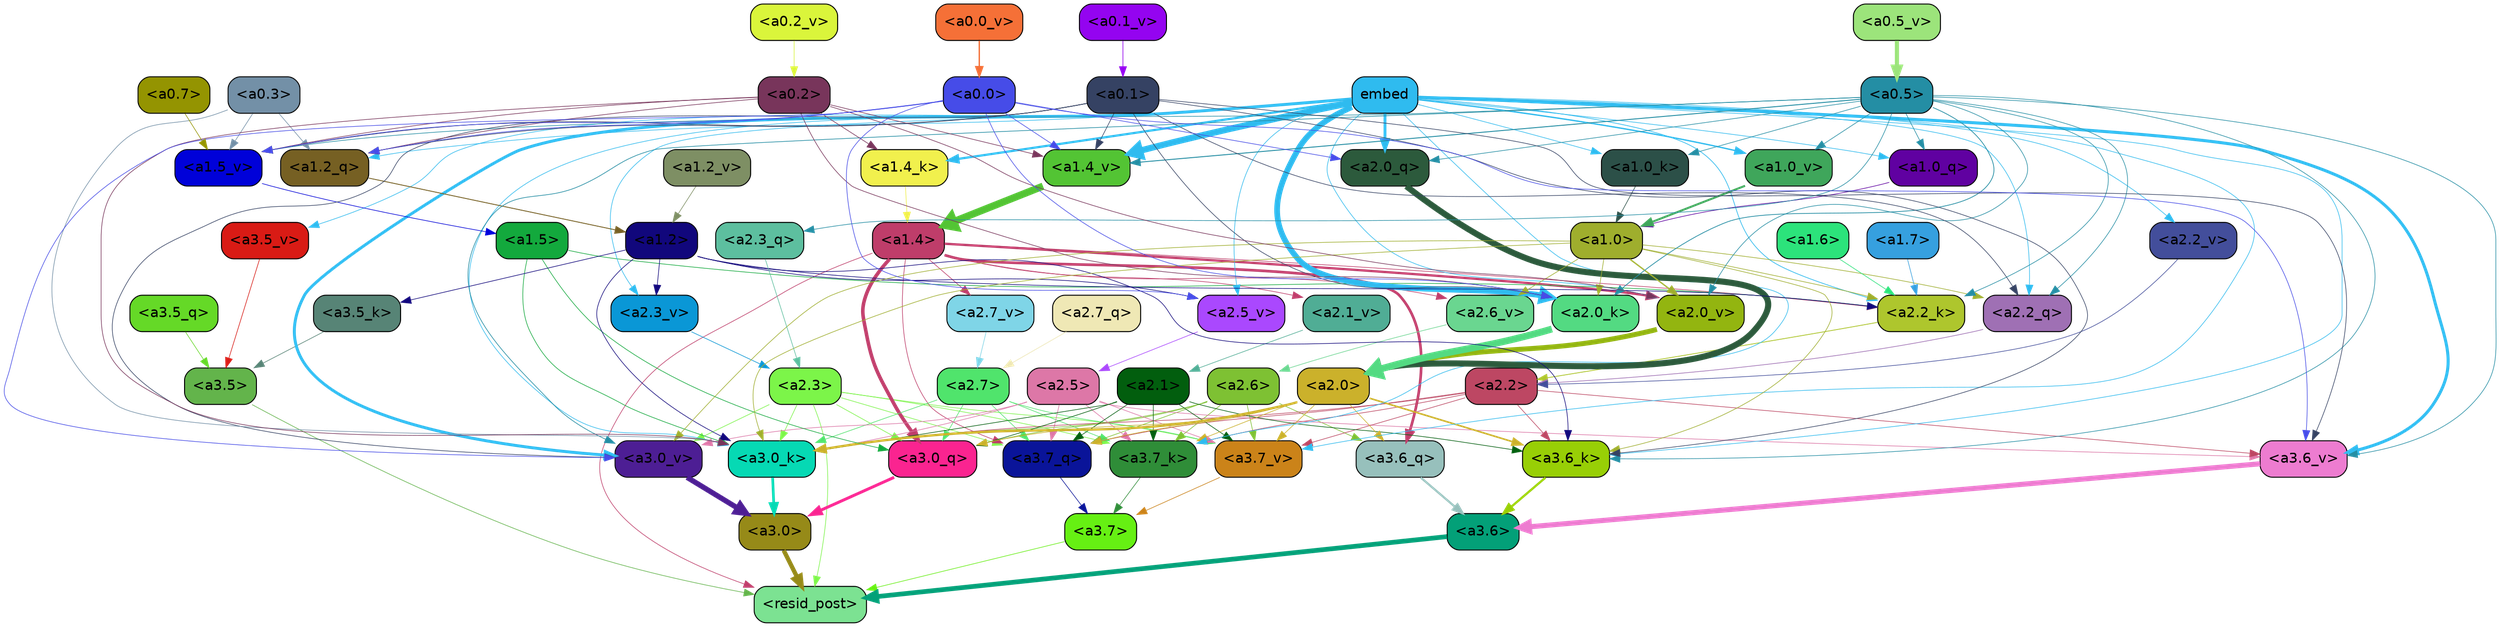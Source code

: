 strict digraph "" {
	graph [bgcolor=transparent,
		layout=dot,
		overlap=false,
		splines=true
	];
	"<a3.7>"	[color=black,
		fillcolor="#66f013",
		fontname=Helvetica,
		shape=box,
		style="filled, rounded"];
	"<resid_post>"	[color=black,
		fillcolor="#7ce292",
		fontname=Helvetica,
		shape=box,
		style="filled, rounded"];
	"<a3.7>" -> "<resid_post>"	[color="#66f013",
		penwidth=0.6];
	"<a3.6>"	[color=black,
		fillcolor="#03a078",
		fontname=Helvetica,
		shape=box,
		style="filled, rounded"];
	"<a3.6>" -> "<resid_post>"	[color="#03a078",
		penwidth=4.6696330308914185];
	"<a3.5>"	[color=black,
		fillcolor="#63b44b",
		fontname=Helvetica,
		shape=box,
		style="filled, rounded"];
	"<a3.5>" -> "<resid_post>"	[color="#63b44b",
		penwidth=0.6];
	"<a3.0>"	[color=black,
		fillcolor="#968a18",
		fontname=Helvetica,
		shape=box,
		style="filled, rounded"];
	"<a3.0>" -> "<resid_post>"	[color="#968a18",
		penwidth=4.282557368278503];
	"<a2.3>"	[color=black,
		fillcolor="#7cf549",
		fontname=Helvetica,
		shape=box,
		style="filled, rounded"];
	"<a2.3>" -> "<resid_post>"	[color="#7cf549",
		penwidth=0.6];
	"<a3.7_q>"	[color=black,
		fillcolor="#0a1499",
		fontname=Helvetica,
		shape=box,
		style="filled, rounded"];
	"<a2.3>" -> "<a3.7_q>"	[color="#7cf549",
		penwidth=0.6];
	"<a3.0_q>"	[color=black,
		fillcolor="#fa2490",
		fontname=Helvetica,
		shape=box,
		style="filled, rounded"];
	"<a2.3>" -> "<a3.0_q>"	[color="#7cf549",
		penwidth=0.6];
	"<a3.7_k>"	[color=black,
		fillcolor="#2f8d38",
		fontname=Helvetica,
		shape=box,
		style="filled, rounded"];
	"<a2.3>" -> "<a3.7_k>"	[color="#7cf549",
		penwidth=0.6];
	"<a3.0_k>"	[color=black,
		fillcolor="#06d9b4",
		fontname=Helvetica,
		shape=box,
		style="filled, rounded"];
	"<a2.3>" -> "<a3.0_k>"	[color="#7cf549",
		penwidth=0.6];
	"<a3.7_v>"	[color=black,
		fillcolor="#cb8319",
		fontname=Helvetica,
		shape=box,
		style="filled, rounded"];
	"<a2.3>" -> "<a3.7_v>"	[color="#7cf549",
		penwidth=0.6];
	"<a3.0_v>"	[color=black,
		fillcolor="#4d1e94",
		fontname=Helvetica,
		shape=box,
		style="filled, rounded"];
	"<a2.3>" -> "<a3.0_v>"	[color="#7cf549",
		penwidth=0.6];
	"<a1.4>"	[color=black,
		fillcolor="#bf3d6a",
		fontname=Helvetica,
		shape=box,
		style="filled, rounded"];
	"<a1.4>" -> "<resid_post>"	[color="#bf3d6a",
		penwidth=0.6];
	"<a1.4>" -> "<a3.7_q>"	[color="#bf3d6a",
		penwidth=0.6];
	"<a3.6_q>"	[color=black,
		fillcolor="#97c0bc",
		fontname=Helvetica,
		shape=box,
		style="filled, rounded"];
	"<a1.4>" -> "<a3.6_q>"	[color="#bf3d6a",
		penwidth=2.6073555648326874];
	"<a1.4>" -> "<a3.0_q>"	[color="#bf3d6a",
		penwidth=3.4971605762839317];
	"<a2.2_k>"	[color=black,
		fillcolor="#aec62d",
		fontname=Helvetica,
		shape=box,
		style="filled, rounded"];
	"<a1.4>" -> "<a2.2_k>"	[color="#bf3d6a",
		penwidth=0.6];
	"<a2.7_v>"	[color=black,
		fillcolor="#7fd5e7",
		fontname=Helvetica,
		shape=box,
		style="filled, rounded"];
	"<a1.4>" -> "<a2.7_v>"	[color="#bf3d6a",
		penwidth=0.6];
	"<a2.6_v>"	[color=black,
		fillcolor="#6ad690",
		fontname=Helvetica,
		shape=box,
		style="filled, rounded"];
	"<a1.4>" -> "<a2.6_v>"	[color="#bf3d6a",
		penwidth=0.6];
	"<a2.1_v>"	[color=black,
		fillcolor="#50ad95",
		fontname=Helvetica,
		shape=box,
		style="filled, rounded"];
	"<a1.4>" -> "<a2.1_v>"	[color="#bf3d6a",
		penwidth=0.6];
	"<a2.0_v>"	[color=black,
		fillcolor="#93b510",
		fontname=Helvetica,
		shape=box,
		style="filled, rounded"];
	"<a1.4>" -> "<a2.0_v>"	[color="#bf3d6a",
		penwidth=2.268670678138733];
	"<a3.7_q>" -> "<a3.7>"	[color="#0a1499",
		penwidth=0.6];
	"<a3.6_q>" -> "<a3.6>"	[color="#97c0bc",
		penwidth=2.03758105635643];
	"<a3.5_q>"	[color=black,
		fillcolor="#65d927",
		fontname=Helvetica,
		shape=box,
		style="filled, rounded"];
	"<a3.5_q>" -> "<a3.5>"	[color="#65d927",
		penwidth=0.6];
	"<a3.0_q>" -> "<a3.0>"	[color="#fa2490",
		penwidth=2.8638100624084473];
	"<a3.7_k>" -> "<a3.7>"	[color="#2f8d38",
		penwidth=0.6];
	"<a3.6_k>"	[color=black,
		fillcolor="#98cf06",
		fontname=Helvetica,
		shape=box,
		style="filled, rounded"];
	"<a3.6_k>" -> "<a3.6>"	[color="#98cf06",
		penwidth=2.174198240041733];
	"<a3.5_k>"	[color=black,
		fillcolor="#578476",
		fontname=Helvetica,
		shape=box,
		style="filled, rounded"];
	"<a3.5_k>" -> "<a3.5>"	[color="#578476",
		penwidth=0.6];
	"<a3.0_k>" -> "<a3.0>"	[color="#06d9b4",
		penwidth=2.6274144649505615];
	"<a3.7_v>" -> "<a3.7>"	[color="#cb8319",
		penwidth=0.6];
	"<a3.6_v>"	[color=black,
		fillcolor="#ed7cd0",
		fontname=Helvetica,
		shape=box,
		style="filled, rounded"];
	"<a3.6_v>" -> "<a3.6>"	[color="#ed7cd0",
		penwidth=5.002329230308533];
	"<a3.5_v>"	[color=black,
		fillcolor="#d91b15",
		fontname=Helvetica,
		shape=box,
		style="filled, rounded"];
	"<a3.5_v>" -> "<a3.5>"	[color="#d91b15",
		penwidth=0.6];
	"<a3.0_v>" -> "<a3.0>"	[color="#4d1e94",
		penwidth=5.188832879066467];
	"<a2.7>"	[color=black,
		fillcolor="#50e46c",
		fontname=Helvetica,
		shape=box,
		style="filled, rounded"];
	"<a2.7>" -> "<a3.7_q>"	[color="#50e46c",
		penwidth=0.6];
	"<a2.7>" -> "<a3.0_q>"	[color="#50e46c",
		penwidth=0.6];
	"<a2.7>" -> "<a3.7_k>"	[color="#50e46c",
		penwidth=0.6];
	"<a2.7>" -> "<a3.0_k>"	[color="#50e46c",
		penwidth=0.6];
	"<a2.7>" -> "<a3.7_v>"	[color="#50e46c",
		penwidth=0.6];
	"<a2.6>"	[color=black,
		fillcolor="#7ec133",
		fontname=Helvetica,
		shape=box,
		style="filled, rounded"];
	"<a2.6>" -> "<a3.7_q>"	[color="#7ec133",
		penwidth=0.6];
	"<a2.6>" -> "<a3.6_q>"	[color="#7ec133",
		penwidth=0.6];
	"<a2.6>" -> "<a3.0_q>"	[color="#7ec133",
		penwidth=0.6];
	"<a2.6>" -> "<a3.7_k>"	[color="#7ec133",
		penwidth=0.6];
	"<a2.6>" -> "<a3.0_k>"	[color="#7ec133",
		penwidth=0.6];
	"<a2.6>" -> "<a3.7_v>"	[color="#7ec133",
		penwidth=0.6];
	"<a2.5>"	[color=black,
		fillcolor="#dd77a7",
		fontname=Helvetica,
		shape=box,
		style="filled, rounded"];
	"<a2.5>" -> "<a3.7_q>"	[color="#dd77a7",
		penwidth=0.6];
	"<a2.5>" -> "<a3.7_k>"	[color="#dd77a7",
		penwidth=0.6];
	"<a2.5>" -> "<a3.0_k>"	[color="#dd77a7",
		penwidth=0.6];
	"<a2.5>" -> "<a3.7_v>"	[color="#dd77a7",
		penwidth=0.6];
	"<a2.5>" -> "<a3.6_v>"	[color="#dd77a7",
		penwidth=0.6];
	"<a2.5>" -> "<a3.0_v>"	[color="#dd77a7",
		penwidth=0.6];
	"<a2.2>"	[color=black,
		fillcolor="#bd4763",
		fontname=Helvetica,
		shape=box,
		style="filled, rounded"];
	"<a2.2>" -> "<a3.7_q>"	[color="#bd4763",
		penwidth=0.6];
	"<a2.2>" -> "<a3.7_k>"	[color="#bd4763",
		penwidth=0.6];
	"<a2.2>" -> "<a3.6_k>"	[color="#bd4763",
		penwidth=0.6];
	"<a2.2>" -> "<a3.0_k>"	[color="#bd4763",
		penwidth=0.6];
	"<a2.2>" -> "<a3.7_v>"	[color="#bd4763",
		penwidth=0.6];
	"<a2.2>" -> "<a3.6_v>"	[color="#bd4763",
		penwidth=0.6];
	"<a2.1>"	[color=black,
		fillcolor="#025e0e",
		fontname=Helvetica,
		shape=box,
		style="filled, rounded"];
	"<a2.1>" -> "<a3.7_q>"	[color="#025e0e",
		penwidth=0.6];
	"<a2.1>" -> "<a3.0_q>"	[color="#025e0e",
		penwidth=0.6];
	"<a2.1>" -> "<a3.7_k>"	[color="#025e0e",
		penwidth=0.6];
	"<a2.1>" -> "<a3.6_k>"	[color="#025e0e",
		penwidth=0.6];
	"<a2.1>" -> "<a3.0_k>"	[color="#025e0e",
		penwidth=0.6];
	"<a2.1>" -> "<a3.7_v>"	[color="#025e0e",
		penwidth=0.6];
	"<a2.0>"	[color=black,
		fillcolor="#cbb12b",
		fontname=Helvetica,
		shape=box,
		style="filled, rounded"];
	"<a2.0>" -> "<a3.7_q>"	[color="#cbb12b",
		penwidth=0.6];
	"<a2.0>" -> "<a3.6_q>"	[color="#cbb12b",
		penwidth=0.6];
	"<a2.0>" -> "<a3.0_q>"	[color="#cbb12b",
		penwidth=0.6];
	"<a2.0>" -> "<a3.7_k>"	[color="#cbb12b",
		penwidth=0.6];
	"<a2.0>" -> "<a3.6_k>"	[color="#cbb12b",
		penwidth=1.5568191409111023];
	"<a2.0>" -> "<a3.0_k>"	[color="#cbb12b",
		penwidth=2.270527422428131];
	"<a2.0>" -> "<a3.7_v>"	[color="#cbb12b",
		penwidth=0.6];
	"<a1.5>"	[color=black,
		fillcolor="#13a93d",
		fontname=Helvetica,
		shape=box,
		style="filled, rounded"];
	"<a1.5>" -> "<a3.0_q>"	[color="#13a93d",
		penwidth=0.6];
	"<a1.5>" -> "<a3.0_k>"	[color="#13a93d",
		penwidth=0.6];
	"<a1.5>" -> "<a2.2_k>"	[color="#13a93d",
		penwidth=0.6];
	embed	[color=black,
		fillcolor="#2fbbef",
		fontname=Helvetica,
		shape=box,
		style="filled, rounded"];
	embed -> "<a3.7_k>"	[color="#2fbbef",
		penwidth=0.6];
	embed -> "<a3.6_k>"	[color="#2fbbef",
		penwidth=0.6];
	embed -> "<a3.0_k>"	[color="#2fbbef",
		penwidth=0.6];
	embed -> "<a3.7_v>"	[color="#2fbbef",
		penwidth=0.6];
	embed -> "<a3.6_v>"	[color="#2fbbef",
		penwidth=2.9588699340820312];
	embed -> "<a3.5_v>"	[color="#2fbbef",
		penwidth=0.6];
	embed -> "<a3.0_v>"	[color="#2fbbef",
		penwidth=2.8686431646347046];
	"<a2.2_q>"	[color=black,
		fillcolor="#9f70b4",
		fontname=Helvetica,
		shape=box,
		style="filled, rounded"];
	embed -> "<a2.2_q>"	[color="#2fbbef",
		penwidth=0.6];
	"<a2.0_q>"	[color=black,
		fillcolor="#2c5a3c",
		fontname=Helvetica,
		shape=box,
		style="filled, rounded"];
	embed -> "<a2.0_q>"	[color="#2fbbef",
		penwidth=2.7617180347442627];
	embed -> "<a2.2_k>"	[color="#2fbbef",
		penwidth=0.67606520652771];
	"<a2.0_k>"	[color=black,
		fillcolor="#53da82",
		fontname=Helvetica,
		shape=box,
		style="filled, rounded"];
	embed -> "<a2.0_k>"	[color="#2fbbef",
		penwidth=5.615107178688049];
	"<a2.5_v>"	[color=black,
		fillcolor="#aa48fe",
		fontname=Helvetica,
		shape=box,
		style="filled, rounded"];
	embed -> "<a2.5_v>"	[color="#2fbbef",
		penwidth=0.6];
	"<a2.3_v>"	[color=black,
		fillcolor="#0a97d6",
		fontname=Helvetica,
		shape=box,
		style="filled, rounded"];
	embed -> "<a2.3_v>"	[color="#2fbbef",
		penwidth=0.6];
	"<a2.2_v>"	[color=black,
		fillcolor="#434e9b",
		fontname=Helvetica,
		shape=box,
		style="filled, rounded"];
	embed -> "<a2.2_v>"	[color="#2fbbef",
		penwidth=0.6];
	embed -> "<a2.0_v>"	[color="#2fbbef",
		penwidth=0.6];
	"<a1.2_q>"	[color=black,
		fillcolor="#766023",
		fontname=Helvetica,
		shape=box,
		style="filled, rounded"];
	embed -> "<a1.2_q>"	[color="#2fbbef",
		penwidth=0.6];
	"<a1.0_q>"	[color=black,
		fillcolor="#6001a1",
		fontname=Helvetica,
		shape=box,
		style="filled, rounded"];
	embed -> "<a1.0_q>"	[color="#2fbbef",
		penwidth=0.6];
	"<a1.4_k>"	[color=black,
		fillcolor="#f1f04d",
		fontname=Helvetica,
		shape=box,
		style="filled, rounded"];
	embed -> "<a1.4_k>"	[color="#2fbbef",
		penwidth=2.1468217372894287];
	"<a1.0_k>"	[color=black,
		fillcolor="#2c5048",
		fontname=Helvetica,
		shape=box,
		style="filled, rounded"];
	embed -> "<a1.0_k>"	[color="#2fbbef",
		penwidth=0.6];
	"<a1.4_v>"	[color=black,
		fillcolor="#53c434",
		fontname=Helvetica,
		shape=box,
		style="filled, rounded"];
	embed -> "<a1.4_v>"	[color="#2fbbef",
		penwidth=6.189999580383301];
	"<a1.0_v>"	[color=black,
		fillcolor="#3fa65b",
		fontname=Helvetica,
		shape=box,
		style="filled, rounded"];
	embed -> "<a1.0_v>"	[color="#2fbbef",
		penwidth=1.3123979568481445];
	"<a1.2>"	[color=black,
		fillcolor="#11077c",
		fontname=Helvetica,
		shape=box,
		style="filled, rounded"];
	"<a1.2>" -> "<a3.6_k>"	[color="#11077c",
		penwidth=0.6];
	"<a1.2>" -> "<a3.5_k>"	[color="#11077c",
		penwidth=0.6];
	"<a1.2>" -> "<a3.0_k>"	[color="#11077c",
		penwidth=0.6];
	"<a1.2>" -> "<a2.2_k>"	[color="#11077c",
		penwidth=0.6];
	"<a1.2>" -> "<a2.5_v>"	[color="#11077c",
		penwidth=0.6];
	"<a1.2>" -> "<a2.3_v>"	[color="#11077c",
		penwidth=0.6];
	"<a1.0>"	[color=black,
		fillcolor="#9fae2d",
		fontname=Helvetica,
		shape=box,
		style="filled, rounded"];
	"<a1.0>" -> "<a3.6_k>"	[color="#9fae2d",
		penwidth=0.6];
	"<a1.0>" -> "<a3.0_k>"	[color="#9fae2d",
		penwidth=0.6];
	"<a1.0>" -> "<a3.0_v>"	[color="#9fae2d",
		penwidth=0.6];
	"<a1.0>" -> "<a2.2_q>"	[color="#9fae2d",
		penwidth=0.6];
	"<a1.0>" -> "<a2.2_k>"	[color="#9fae2d",
		penwidth=0.6];
	"<a1.0>" -> "<a2.0_k>"	[color="#9fae2d",
		penwidth=0.6];
	"<a1.0>" -> "<a2.6_v>"	[color="#9fae2d",
		penwidth=0.6];
	"<a1.0>" -> "<a2.0_v>"	[color="#9fae2d",
		penwidth=1.27996826171875];
	"<a0.5>"	[color=black,
		fillcolor="#248ea4",
		fontname=Helvetica,
		shape=box,
		style="filled, rounded"];
	"<a0.5>" -> "<a3.6_k>"	[color="#248ea4",
		penwidth=0.6];
	"<a0.5>" -> "<a3.6_v>"	[color="#248ea4",
		penwidth=0.6];
	"<a0.5>" -> "<a3.0_v>"	[color="#248ea4",
		penwidth=0.6421224474906921];
	"<a2.3_q>"	[color=black,
		fillcolor="#5dbf9f",
		fontname=Helvetica,
		shape=box,
		style="filled, rounded"];
	"<a0.5>" -> "<a2.3_q>"	[color="#248ea4",
		penwidth=0.6];
	"<a0.5>" -> "<a2.2_q>"	[color="#248ea4",
		penwidth=0.6];
	"<a0.5>" -> "<a2.0_q>"	[color="#248ea4",
		penwidth=0.6];
	"<a0.5>" -> "<a2.2_k>"	[color="#248ea4",
		penwidth=0.6];
	"<a0.5>" -> "<a2.0_k>"	[color="#248ea4",
		penwidth=0.7151575088500977];
	"<a0.5>" -> "<a2.0_v>"	[color="#248ea4",
		penwidth=0.6];
	"<a0.5>" -> "<a1.0_q>"	[color="#248ea4",
		penwidth=0.6];
	"<a0.5>" -> "<a1.0_k>"	[color="#248ea4",
		penwidth=0.6];
	"<a1.5_v>"	[color=black,
		fillcolor="#0001d9",
		fontname=Helvetica,
		shape=box,
		style="filled, rounded"];
	"<a0.5>" -> "<a1.5_v>"	[color="#248ea4",
		penwidth=0.6];
	"<a0.5>" -> "<a1.4_v>"	[color="#248ea4",
		penwidth=0.8927993774414062];
	"<a0.5>" -> "<a1.0_v>"	[color="#248ea4",
		penwidth=0.6];
	"<a0.1>"	[color=black,
		fillcolor="#354263",
		fontname=Helvetica,
		shape=box,
		style="filled, rounded"];
	"<a0.1>" -> "<a3.6_k>"	[color="#354263",
		penwidth=0.6];
	"<a0.1>" -> "<a3.6_v>"	[color="#354263",
		penwidth=0.6];
	"<a0.1>" -> "<a3.0_v>"	[color="#354263",
		penwidth=0.6];
	"<a0.1>" -> "<a2.2_q>"	[color="#354263",
		penwidth=0.6];
	"<a0.1>" -> "<a2.0_k>"	[color="#354263",
		penwidth=0.6];
	"<a0.1>" -> "<a1.2_q>"	[color="#354263",
		penwidth=0.6];
	"<a0.1>" -> "<a1.5_v>"	[color="#354263",
		penwidth=0.6];
	"<a0.1>" -> "<a1.4_v>"	[color="#354263",
		penwidth=0.6];
	"<a0.3>"	[color=black,
		fillcolor="#7390a7",
		fontname=Helvetica,
		shape=box,
		style="filled, rounded"];
	"<a0.3>" -> "<a3.0_k>"	[color="#7390a7",
		penwidth=0.6];
	"<a0.3>" -> "<a1.2_q>"	[color="#7390a7",
		penwidth=0.6];
	"<a0.3>" -> "<a1.5_v>"	[color="#7390a7",
		penwidth=0.6];
	"<a0.2>"	[color=black,
		fillcolor="#78355b",
		fontname=Helvetica,
		shape=box,
		style="filled, rounded"];
	"<a0.2>" -> "<a3.0_k>"	[color="#78355b",
		penwidth=0.6];
	"<a0.2>" -> "<a2.0_k>"	[color="#78355b",
		penwidth=0.6];
	"<a0.2>" -> "<a2.0_v>"	[color="#78355b",
		penwidth=0.6];
	"<a0.2>" -> "<a1.2_q>"	[color="#78355b",
		penwidth=0.6];
	"<a0.2>" -> "<a1.4_k>"	[color="#78355b",
		penwidth=0.6];
	"<a0.2>" -> "<a1.5_v>"	[color="#78355b",
		penwidth=0.6];
	"<a0.2>" -> "<a1.4_v>"	[color="#78355b",
		penwidth=0.6];
	"<a0.0>"	[color=black,
		fillcolor="#464ce8",
		fontname=Helvetica,
		shape=box,
		style="filled, rounded"];
	"<a0.0>" -> "<a3.6_v>"	[color="#464ce8",
		penwidth=0.6];
	"<a0.0>" -> "<a3.0_v>"	[color="#464ce8",
		penwidth=0.6];
	"<a0.0>" -> "<a2.0_q>"	[color="#464ce8",
		penwidth=0.6];
	"<a0.0>" -> "<a2.0_k>"	[color="#464ce8",
		penwidth=0.6];
	"<a0.0>" -> "<a2.5_v>"	[color="#464ce8",
		penwidth=0.6];
	"<a0.0>" -> "<a1.2_q>"	[color="#464ce8",
		penwidth=0.6];
	"<a0.0>" -> "<a1.5_v>"	[color="#464ce8",
		penwidth=0.6];
	"<a0.0>" -> "<a1.4_v>"	[color="#464ce8",
		penwidth=0.6];
	"<a2.7_q>"	[color=black,
		fillcolor="#efe8b5",
		fontname=Helvetica,
		shape=box,
		style="filled, rounded"];
	"<a2.7_q>" -> "<a2.7>"	[color="#efe8b5",
		penwidth=0.6];
	"<a2.3_q>" -> "<a2.3>"	[color="#5dbf9f",
		penwidth=0.6];
	"<a2.2_q>" -> "<a2.2>"	[color="#9f70b4",
		penwidth=0.6340763568878174];
	"<a2.0_q>" -> "<a2.0>"	[color="#2c5a3c",
		penwidth=6.0160088539123535];
	"<a2.2_k>" -> "<a2.2>"	[color="#aec62d",
		penwidth=0.7764816284179688];
	"<a2.0_k>" -> "<a2.0>"	[color="#53da82",
		penwidth=6.773025274276733];
	"<a2.7_v>" -> "<a2.7>"	[color="#7fd5e7",
		penwidth=0.6];
	"<a2.6_v>" -> "<a2.6>"	[color="#6ad690",
		penwidth=0.6];
	"<a2.5_v>" -> "<a2.5>"	[color="#aa48fe",
		penwidth=0.6];
	"<a2.3_v>" -> "<a2.3>"	[color="#0a97d6",
		penwidth=0.6];
	"<a2.2_v>" -> "<a2.2>"	[color="#434e9b",
		penwidth=0.6];
	"<a2.1_v>" -> "<a2.1>"	[color="#50ad95",
		penwidth=0.6];
	"<a2.0_v>" -> "<a2.0>"	[color="#93b510",
		penwidth=4.906715989112854];
	"<a1.7>"	[color=black,
		fillcolor="#36a0df",
		fontname=Helvetica,
		shape=box,
		style="filled, rounded"];
	"<a1.7>" -> "<a2.2_k>"	[color="#36a0df",
		penwidth=0.6];
	"<a1.6>"	[color=black,
		fillcolor="#2ce37b",
		fontname=Helvetica,
		shape=box,
		style="filled, rounded"];
	"<a1.6>" -> "<a2.2_k>"	[color="#2ce37b",
		penwidth=0.6];
	"<a1.2_q>" -> "<a1.2>"	[color="#766023",
		penwidth=0.836545467376709];
	"<a1.0_q>" -> "<a1.0>"	[color="#6001a1",
		penwidth=0.6];
	"<a1.4_k>" -> "<a1.4>"	[color="#f1f04d",
		penwidth=0.6];
	"<a1.0_k>" -> "<a1.0>"	[color="#2c5048",
		penwidth=0.6];
	"<a1.5_v>" -> "<a1.5>"	[color="#0001d9",
		penwidth=0.6];
	"<a1.4_v>" -> "<a1.4>"	[color="#53c434",
		penwidth=7.093163728713989];
	"<a1.2_v>"	[color=black,
		fillcolor="#7e8f64",
		fontname=Helvetica,
		shape=box,
		style="filled, rounded"];
	"<a1.2_v>" -> "<a1.2>"	[color="#7e8f64",
		penwidth=0.6];
	"<a1.0_v>" -> "<a1.0>"	[color="#3fa65b",
		penwidth=1.9666723012924194];
	"<a0.7>"	[color=black,
		fillcolor="#949401",
		fontname=Helvetica,
		shape=box,
		style="filled, rounded"];
	"<a0.7>" -> "<a1.5_v>"	[color="#949401",
		penwidth=0.6];
	"<a0.5_v>"	[color=black,
		fillcolor="#9ce47b",
		fontname=Helvetica,
		shape=box,
		style="filled, rounded"];
	"<a0.5_v>" -> "<a0.5>"	[color="#9ce47b",
		penwidth=4.062177300453186];
	"<a0.2_v>"	[color=black,
		fillcolor="#daf53b",
		fontname=Helvetica,
		shape=box,
		style="filled, rounded"];
	"<a0.2_v>" -> "<a0.2>"	[color="#daf53b",
		penwidth=0.6];
	"<a0.1_v>"	[color=black,
		fillcolor="#9404f0",
		fontname=Helvetica,
		shape=box,
		style="filled, rounded"];
	"<a0.1_v>" -> "<a0.1>"	[color="#9404f0",
		penwidth=0.654442310333252];
	"<a0.0_v>"	[color=black,
		fillcolor="#f57037",
		fontname=Helvetica,
		shape=box,
		style="filled, rounded"];
	"<a0.0_v>" -> "<a0.0>"	[color="#f57037",
		penwidth=1.307939052581787];
}
